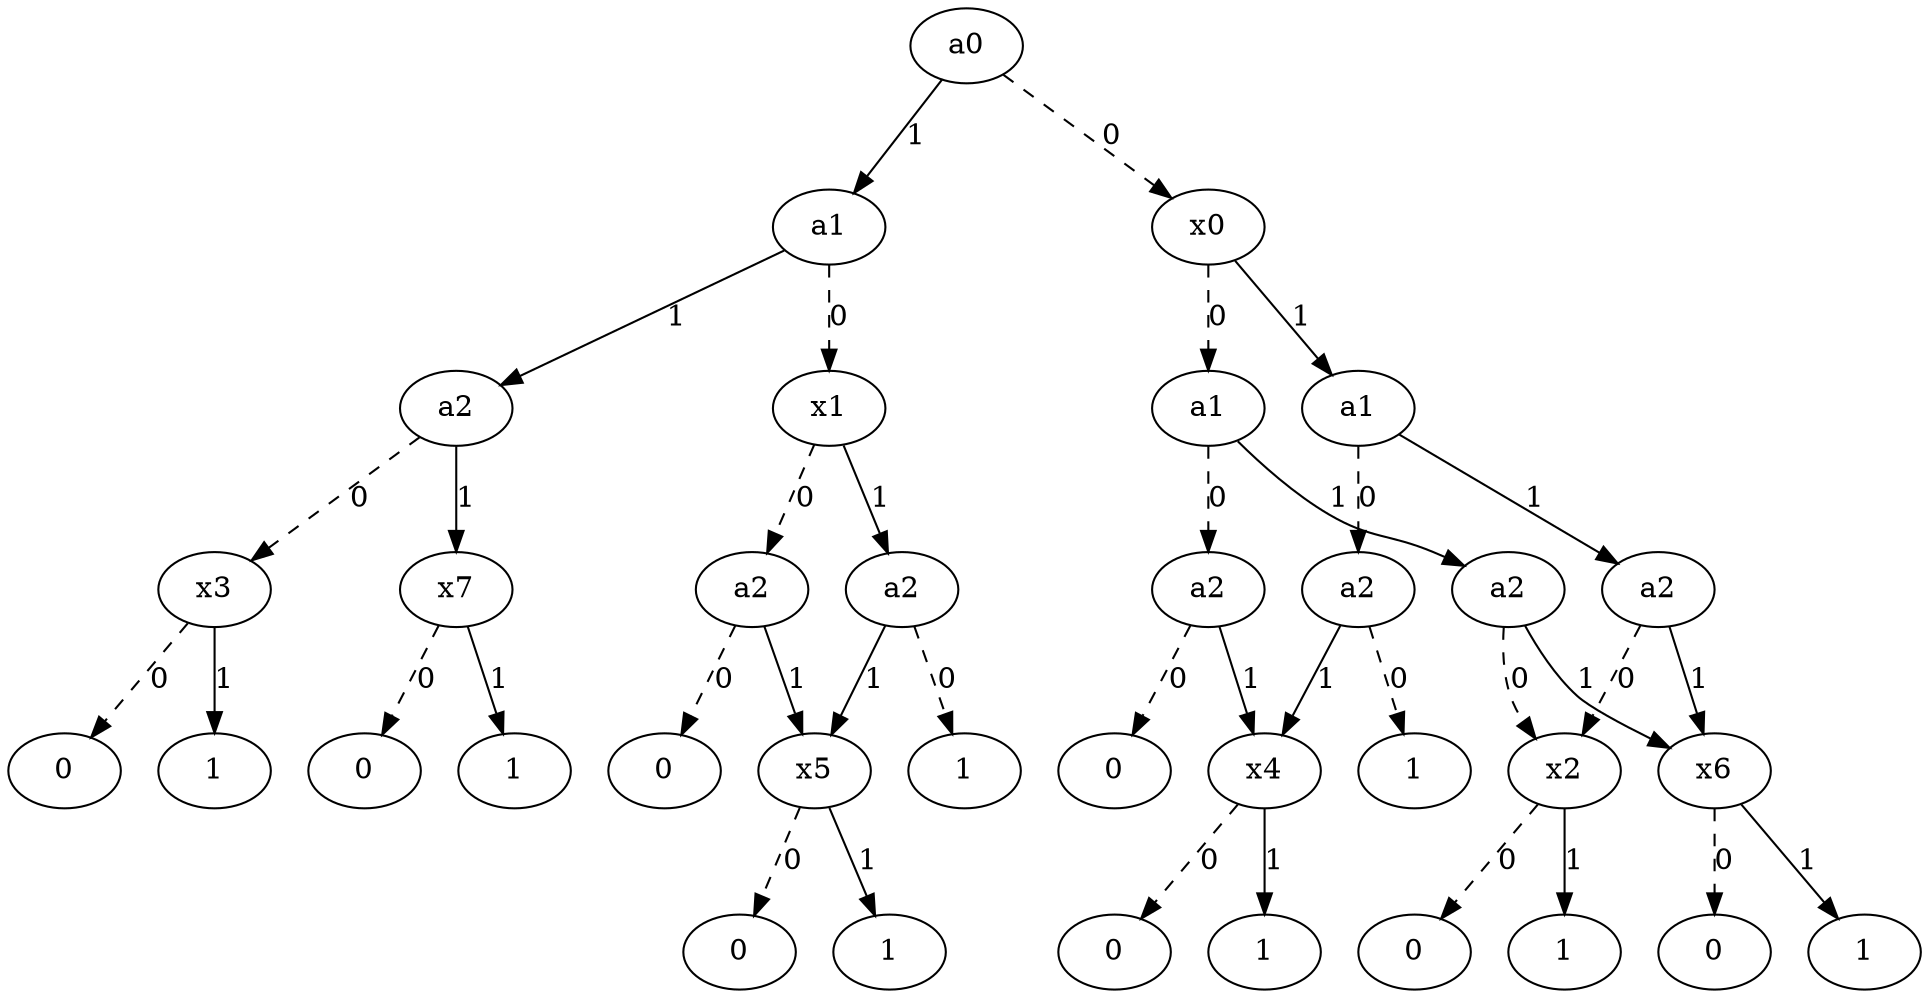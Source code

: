digraph G {
    a0_0 [label="a0"]
    
    a1_0 [label="a1"]
    a1_1 [label="a1"]
    a1_2 [label="a1"]
    
    a2_0 [label="a2"]
    a2_1 [label="a2"]
    a2_2 [label="a2"]
    a2_3 [label="a2"]
    a2_4 [label="a2"]
    a2_5 [label="a2"]
    a2_6 [label="a2"]
    
    x0_0 [label="x0"]
    
    x1_0 [label="x1"]

    x2_0 [label="x2"]

    x3_0 [label="x3"]

    x4_0 [label="x4"]

    x5_0 [label="x5"]

    x6_0 [label="x6"]

    x7_0 [label="x7"]
    
    // 0
    n0_0 [label="0"]
    n0_1 [label="0"]
    n0_2 [label="0"]
    n0_3 [label="0"]
    n0_4 [label="0"]
    n0_5 [label="0"]
    n0_6 [label="0"]
    n0_7 [label="0"]

    // 1
    n1_0 [label="1"]
    n1_1 [label="1"]
    n1_2 [label="1"]
    n1_3 [label="1"]
    n1_4 [label="1"]
    n1_5 [label="1"]
    n1_6 [label="1"]
    n1_7 [label="1"]


    // Edges

    // a0
    a0_0 -> x0_0 [style=dashed, label="0"]
    a0_0 -> a1_2 [style=solid, label="1"]

    // a1
    a1_0 -> a2_0 [style=dashed, label="0"]
    a1_0 -> a2_1 [style=solid, label="1"]
    a1_1 -> a2_2 [style=dashed, label="0"]
    a1_1 -> a2_3 [style=solid, label="1"]
    a1_2 -> x1_0 [style=dashed, label="0"]
    a1_2 -> a2_4 [style=solid, label="1"]

    // a2
    a2_0 -> n0_0 [style=dashed, label="0"]
    a2_0 -> x4_0 [style=solid, label="1"]
    a2_1 -> x2_0 [style=dashed, label="0"]
    a2_1 -> x6_0 [style=solid, label="1"]
    a2_2 -> n1_0 [style=dashed, label="0"]
    a2_2 -> x4_0 [style=solid, label="1"]
    a2_3 -> x2_0 [style=dashed, label="0"]
    a2_3 -> x6_0 [style=solid, label="1"]
    a2_4 -> x3_0 [style=dashed, label="0"]
    a2_4 -> x7_0 [style=solid, label="1"]
    a2_5 -> n0_1 [style=dashed, label="0"]
    a2_5 -> x5_0 [style=solid, label="1"]
    a2_6 -> n1_1 [style=dashed, label="0"]
    a2_6 -> x5_0 [style=solid, label="1"]

    // x0
    x0_0 -> a1_0 [style=dashed, label="0"]
    x0_0 -> a1_1 [style=solid, label="1"]

    // x1
    x1_0 -> a2_5 [style=dashed, label="0"]
    x1_0 -> a2_6 [style=solid, label="1"]

    // x2
    x2_0 -> n0_2 [style=dashed, label="0"]
    x2_0 -> n1_2 [style=solid, label="1"]

    // x3
    x3_0 -> n0_3 [style=dashed, label="0"]
    x3_0 -> n1_3 [style=solid, label="1"]

    // x4
    x4_0 -> n0_4 [style=dashed, label="0"]
    x4_0 -> n1_4 [style=solid, label="1"]

    // x5
    x5_0 -> n0_5 [style=dashed, label="0"]
    x5_0 -> n1_5 [style=solid, label="1"]

    // x6
    x6_0 -> n0_6 [style=dashed, label="0"]
    x6_0 -> n1_6 [style=solid, label="1"]

    // x7
    x7_0 -> n0_7 [style=dashed, label="0"]
    x7_0 -> n1_7 [style=solid, label="1"]
    
}
